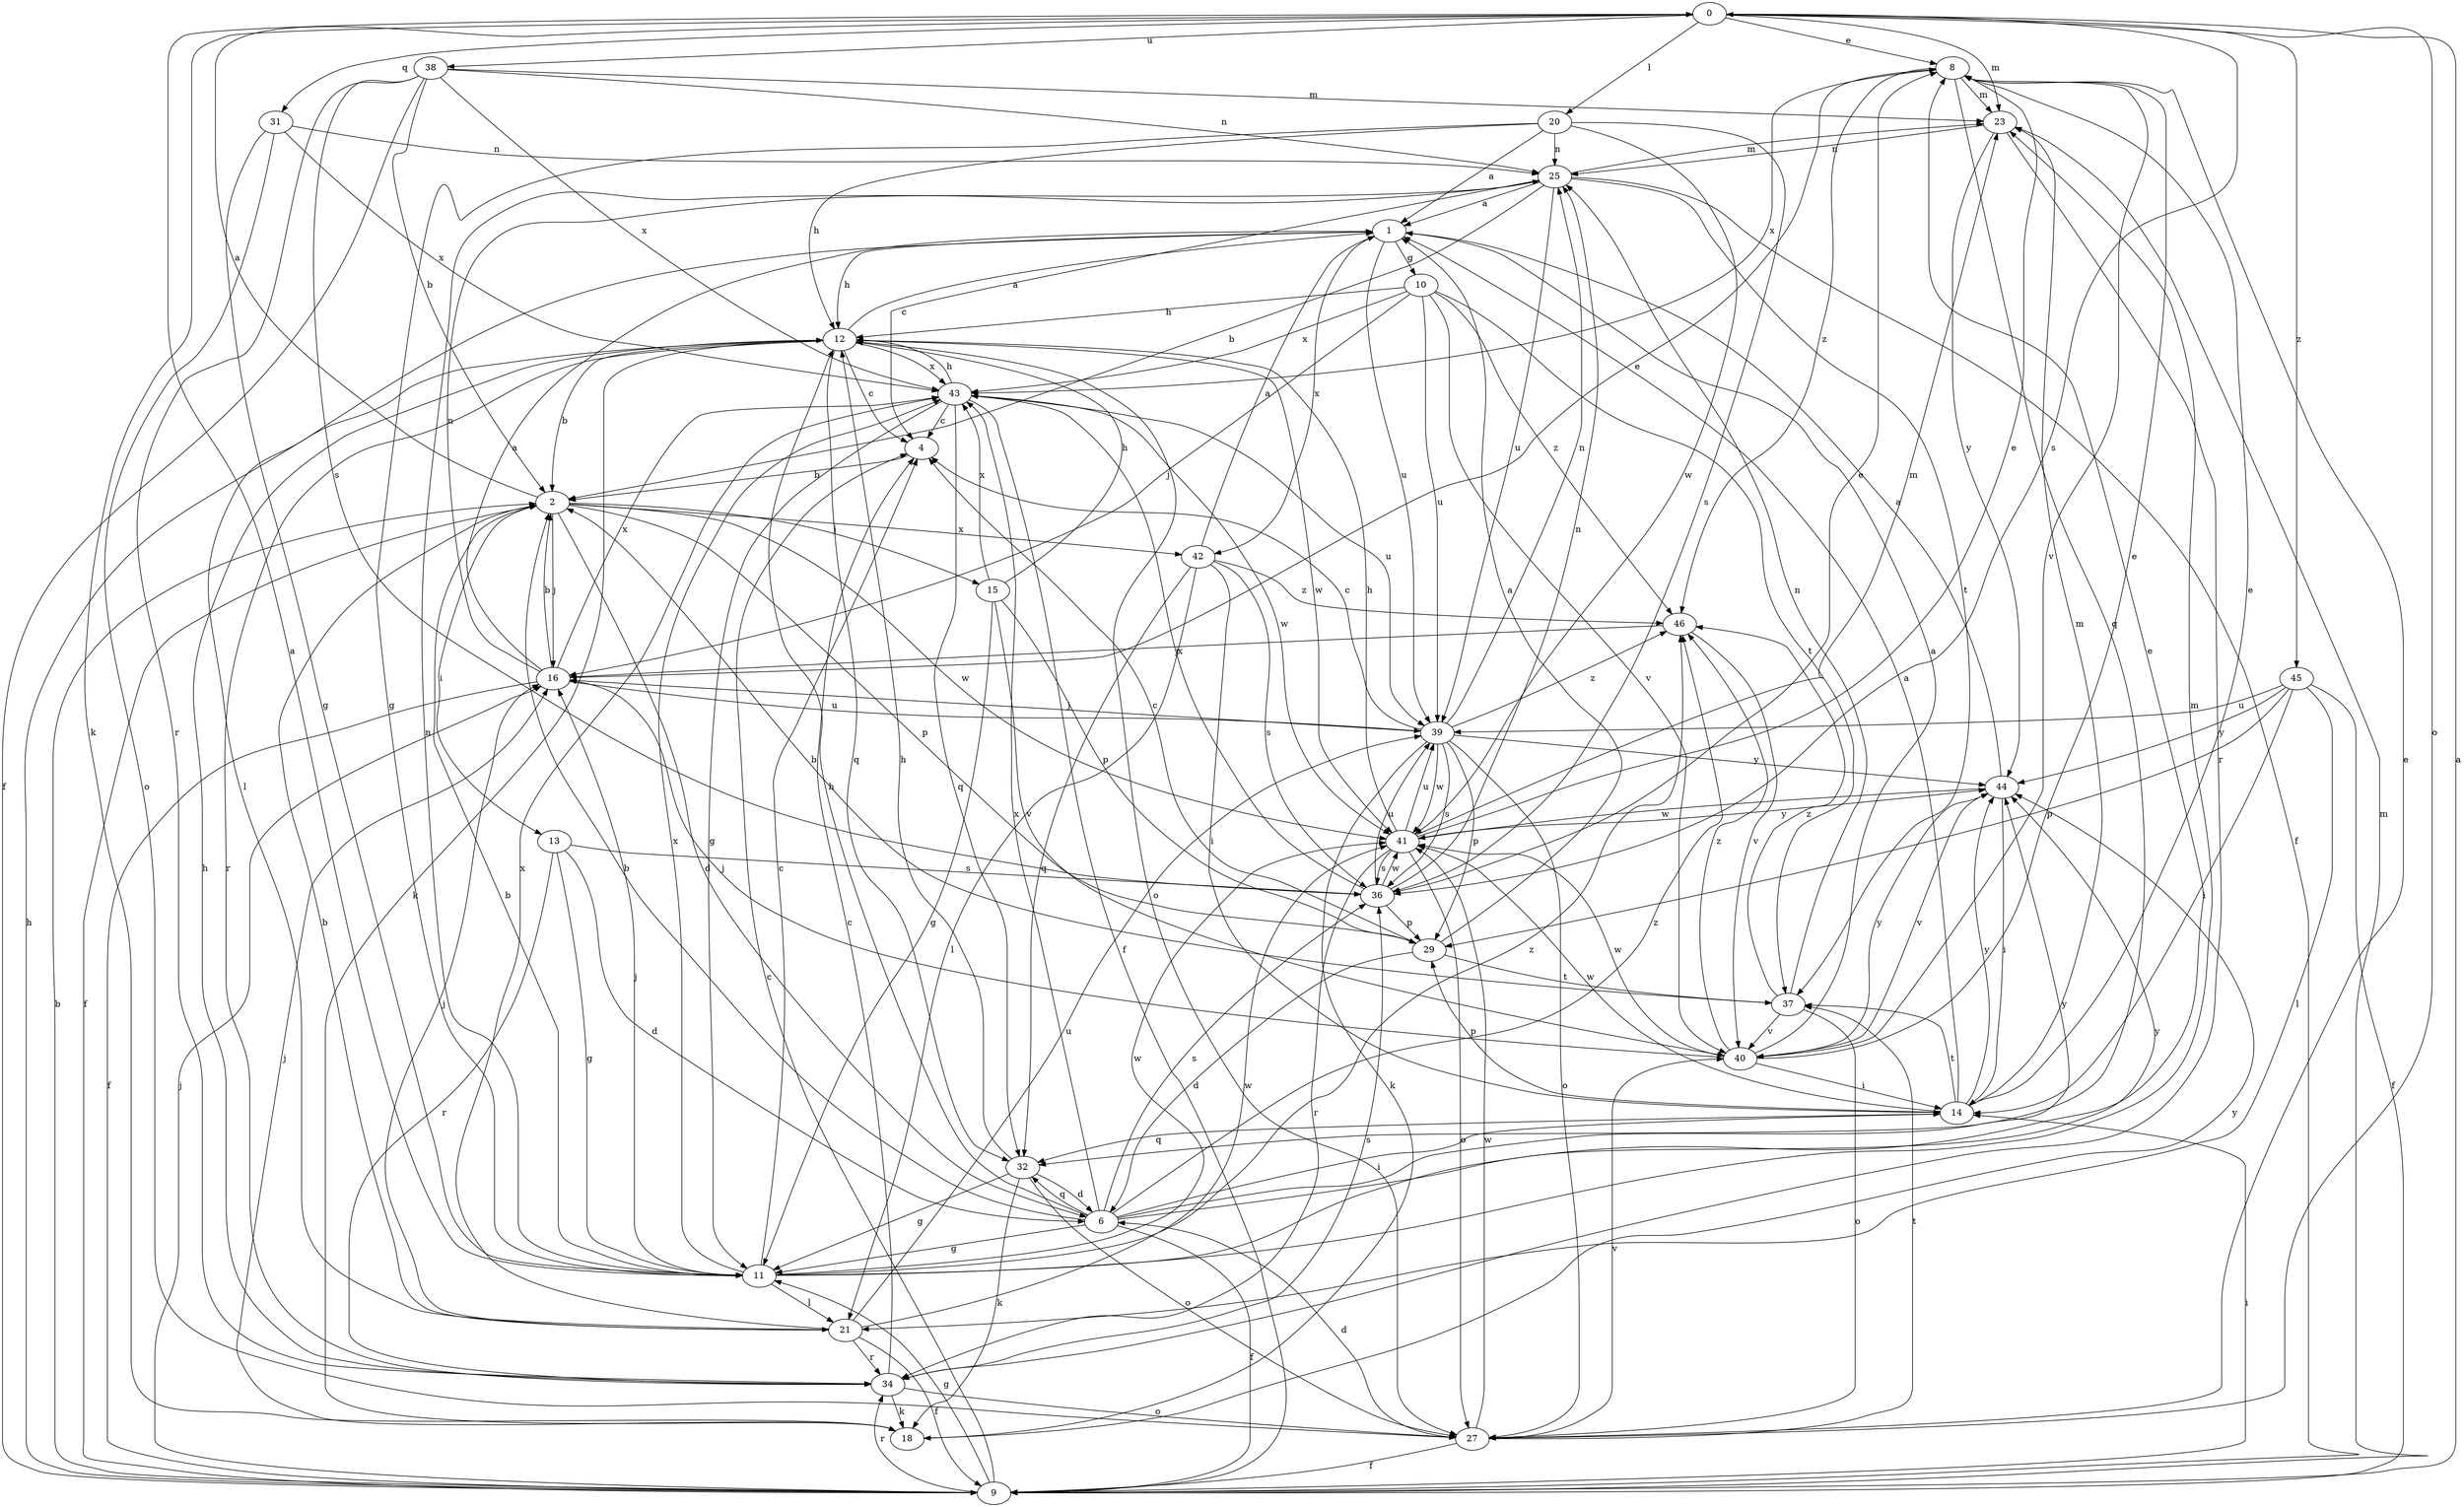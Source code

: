 strict digraph  {
0;
1;
2;
4;
6;
8;
9;
10;
11;
12;
13;
14;
15;
16;
18;
20;
21;
23;
25;
27;
29;
31;
32;
34;
36;
37;
38;
39;
40;
41;
42;
43;
44;
45;
46;
0 -> 8  [label=e];
0 -> 18  [label=k];
0 -> 20  [label=l];
0 -> 23  [label=m];
0 -> 27  [label=o];
0 -> 31  [label=q];
0 -> 36  [label=s];
0 -> 38  [label=u];
0 -> 45  [label=z];
1 -> 10  [label=g];
1 -> 12  [label=h];
1 -> 21  [label=l];
1 -> 39  [label=u];
1 -> 42  [label=x];
2 -> 0  [label=a];
2 -> 6  [label=d];
2 -> 9  [label=f];
2 -> 13  [label=i];
2 -> 15  [label=j];
2 -> 16  [label=j];
2 -> 29  [label=p];
2 -> 41  [label=w];
2 -> 42  [label=x];
4 -> 2  [label=b];
6 -> 2  [label=b];
6 -> 8  [label=e];
6 -> 9  [label=f];
6 -> 11  [label=g];
6 -> 12  [label=h];
6 -> 14  [label=i];
6 -> 32  [label=q];
6 -> 36  [label=s];
6 -> 43  [label=x];
6 -> 44  [label=y];
6 -> 46  [label=z];
8 -> 23  [label=m];
8 -> 32  [label=q];
8 -> 40  [label=v];
8 -> 43  [label=x];
8 -> 46  [label=z];
9 -> 0  [label=a];
9 -> 2  [label=b];
9 -> 4  [label=c];
9 -> 11  [label=g];
9 -> 12  [label=h];
9 -> 14  [label=i];
9 -> 16  [label=j];
9 -> 23  [label=m];
9 -> 34  [label=r];
10 -> 12  [label=h];
10 -> 16  [label=j];
10 -> 37  [label=t];
10 -> 39  [label=u];
10 -> 40  [label=v];
10 -> 43  [label=x];
10 -> 46  [label=z];
11 -> 0  [label=a];
11 -> 2  [label=b];
11 -> 4  [label=c];
11 -> 16  [label=j];
11 -> 21  [label=l];
11 -> 23  [label=m];
11 -> 25  [label=n];
11 -> 41  [label=w];
11 -> 43  [label=x];
11 -> 44  [label=y];
11 -> 46  [label=z];
12 -> 1  [label=a];
12 -> 2  [label=b];
12 -> 4  [label=c];
12 -> 18  [label=k];
12 -> 27  [label=o];
12 -> 32  [label=q];
12 -> 34  [label=r];
12 -> 41  [label=w];
12 -> 43  [label=x];
13 -> 6  [label=d];
13 -> 11  [label=g];
13 -> 34  [label=r];
13 -> 36  [label=s];
14 -> 1  [label=a];
14 -> 8  [label=e];
14 -> 23  [label=m];
14 -> 29  [label=p];
14 -> 32  [label=q];
14 -> 37  [label=t];
14 -> 41  [label=w];
14 -> 44  [label=y];
15 -> 11  [label=g];
15 -> 12  [label=h];
15 -> 29  [label=p];
15 -> 40  [label=v];
15 -> 43  [label=x];
16 -> 1  [label=a];
16 -> 2  [label=b];
16 -> 8  [label=e];
16 -> 9  [label=f];
16 -> 25  [label=n];
16 -> 39  [label=u];
16 -> 43  [label=x];
18 -> 16  [label=j];
18 -> 44  [label=y];
20 -> 1  [label=a];
20 -> 11  [label=g];
20 -> 12  [label=h];
20 -> 25  [label=n];
20 -> 36  [label=s];
20 -> 41  [label=w];
21 -> 2  [label=b];
21 -> 9  [label=f];
21 -> 16  [label=j];
21 -> 34  [label=r];
21 -> 39  [label=u];
21 -> 41  [label=w];
21 -> 43  [label=x];
23 -> 25  [label=n];
23 -> 34  [label=r];
23 -> 44  [label=y];
25 -> 1  [label=a];
25 -> 2  [label=b];
25 -> 4  [label=c];
25 -> 9  [label=f];
25 -> 23  [label=m];
25 -> 37  [label=t];
25 -> 39  [label=u];
27 -> 6  [label=d];
27 -> 8  [label=e];
27 -> 9  [label=f];
27 -> 37  [label=t];
27 -> 40  [label=v];
27 -> 41  [label=w];
29 -> 1  [label=a];
29 -> 4  [label=c];
29 -> 6  [label=d];
29 -> 37  [label=t];
31 -> 11  [label=g];
31 -> 25  [label=n];
31 -> 27  [label=o];
31 -> 43  [label=x];
32 -> 6  [label=d];
32 -> 11  [label=g];
32 -> 12  [label=h];
32 -> 18  [label=k];
32 -> 27  [label=o];
34 -> 4  [label=c];
34 -> 12  [label=h];
34 -> 18  [label=k];
34 -> 27  [label=o];
34 -> 36  [label=s];
36 -> 8  [label=e];
36 -> 25  [label=n];
36 -> 29  [label=p];
36 -> 39  [label=u];
36 -> 41  [label=w];
36 -> 43  [label=x];
37 -> 2  [label=b];
37 -> 25  [label=n];
37 -> 27  [label=o];
37 -> 40  [label=v];
37 -> 46  [label=z];
38 -> 2  [label=b];
38 -> 9  [label=f];
38 -> 23  [label=m];
38 -> 25  [label=n];
38 -> 34  [label=r];
38 -> 36  [label=s];
38 -> 43  [label=x];
39 -> 4  [label=c];
39 -> 16  [label=j];
39 -> 18  [label=k];
39 -> 25  [label=n];
39 -> 27  [label=o];
39 -> 29  [label=p];
39 -> 36  [label=s];
39 -> 41  [label=w];
39 -> 44  [label=y];
39 -> 46  [label=z];
40 -> 1  [label=a];
40 -> 8  [label=e];
40 -> 14  [label=i];
40 -> 16  [label=j];
40 -> 41  [label=w];
40 -> 44  [label=y];
40 -> 46  [label=z];
41 -> 8  [label=e];
41 -> 12  [label=h];
41 -> 23  [label=m];
41 -> 27  [label=o];
41 -> 34  [label=r];
41 -> 36  [label=s];
41 -> 39  [label=u];
41 -> 44  [label=y];
42 -> 1  [label=a];
42 -> 14  [label=i];
42 -> 21  [label=l];
42 -> 32  [label=q];
42 -> 36  [label=s];
42 -> 46  [label=z];
43 -> 4  [label=c];
43 -> 9  [label=f];
43 -> 11  [label=g];
43 -> 12  [label=h];
43 -> 32  [label=q];
43 -> 39  [label=u];
43 -> 41  [label=w];
44 -> 1  [label=a];
44 -> 14  [label=i];
44 -> 40  [label=v];
44 -> 41  [label=w];
45 -> 9  [label=f];
45 -> 14  [label=i];
45 -> 21  [label=l];
45 -> 29  [label=p];
45 -> 39  [label=u];
45 -> 44  [label=y];
46 -> 16  [label=j];
46 -> 40  [label=v];
}
